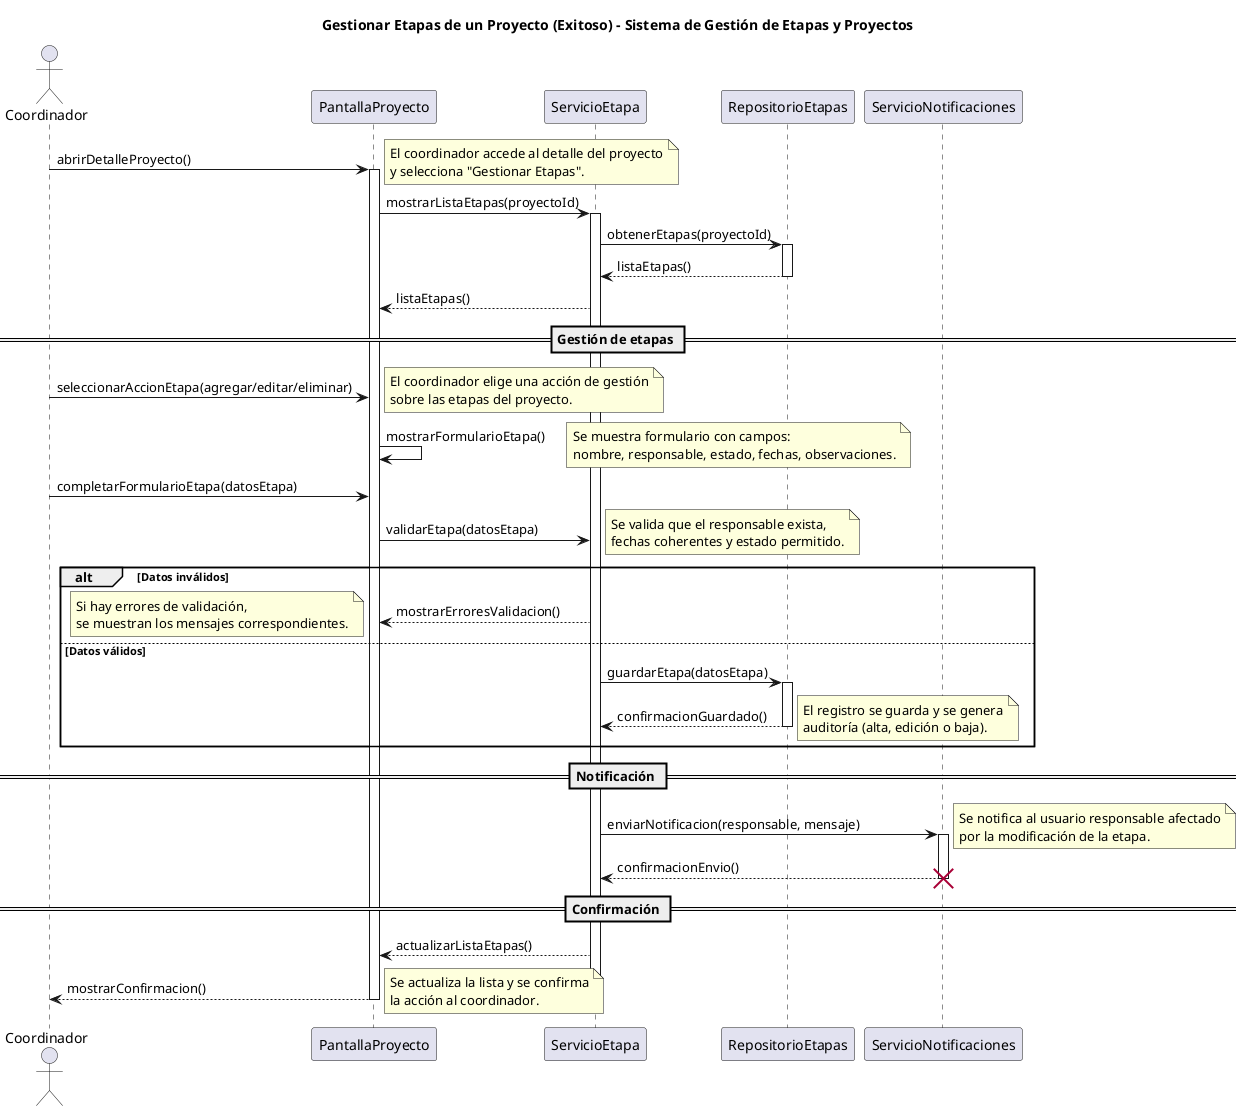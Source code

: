@startuml
title Gestionar Etapas de un Proyecto (Exitoso) - Sistema de Gestión de Etapas y Proyectos

actor Coordinador
participant PantallaProyecto
participant ServicioEtapa
participant RepositorioEtapas
participant ServicioNotificaciones


Coordinador -> PantallaProyecto : abrirDetalleProyecto()
activate PantallaProyecto
note right: El coordinador accede al detalle del proyecto\ny selecciona "Gestionar Etapas".

PantallaProyecto -> ServicioEtapa : mostrarListaEtapas(proyectoId)
activate ServicioEtapa
ServicioEtapa -> RepositorioEtapas : obtenerEtapas(proyectoId)
activate RepositorioEtapas
RepositorioEtapas --> ServicioEtapa : listaEtapas()
deactivate RepositorioEtapas
ServicioEtapa --> PantallaProyecto : listaEtapas()

== Gestión de etapas ==
Coordinador -> PantallaProyecto : seleccionarAccionEtapa(agregar/editar/eliminar)
note right: El coordinador elige una acción de gestión\nsobre las etapas del proyecto.

PantallaProyecto -> PantallaProyecto : mostrarFormularioEtapa()
note right: Se muestra formulario con campos:\nnombre, responsable, estado, fechas, observaciones.

Coordinador -> PantallaProyecto : completarFormularioEtapa(datosEtapa)
PantallaProyecto -> ServicioEtapa : validarEtapa(datosEtapa)
note right: Se valida que el responsable exista,\nfechas coherentes y estado permitido.

alt Datos inválidos
  ServicioEtapa --> PantallaProyecto : mostrarErroresValidacion()
  note left: Si hay errores de validación,\nse muestran los mensajes correspondientes.
else Datos válidos
  ServicioEtapa -> RepositorioEtapas : guardarEtapa(datosEtapa)
  activate RepositorioEtapas
  RepositorioEtapas --> ServicioEtapa : confirmacionGuardado()
  deactivate RepositorioEtapas
  note right: El registro se guarda y se genera\nauditoría (alta, edición o baja).
end

== Notificación ==
ServicioEtapa -> ServicioNotificaciones : enviarNotificacion(responsable, mensaje)
activate ServicioNotificaciones
note right: Se notifica al usuario responsable afectado\npor la modificación de la etapa.
ServicioNotificaciones --> ServicioEtapa : confirmacionEnvio()
destroy ServicioNotificaciones

== Confirmación ==
ServicioEtapa --> PantallaProyecto : actualizarListaEtapas()
PantallaProyecto --> Coordinador : mostrarConfirmacion()
note right: Se actualiza la lista y se confirma\nla acción al coordinador.

deactivate ServicioEtapa
deactivate PantallaProyecto
@enduml
